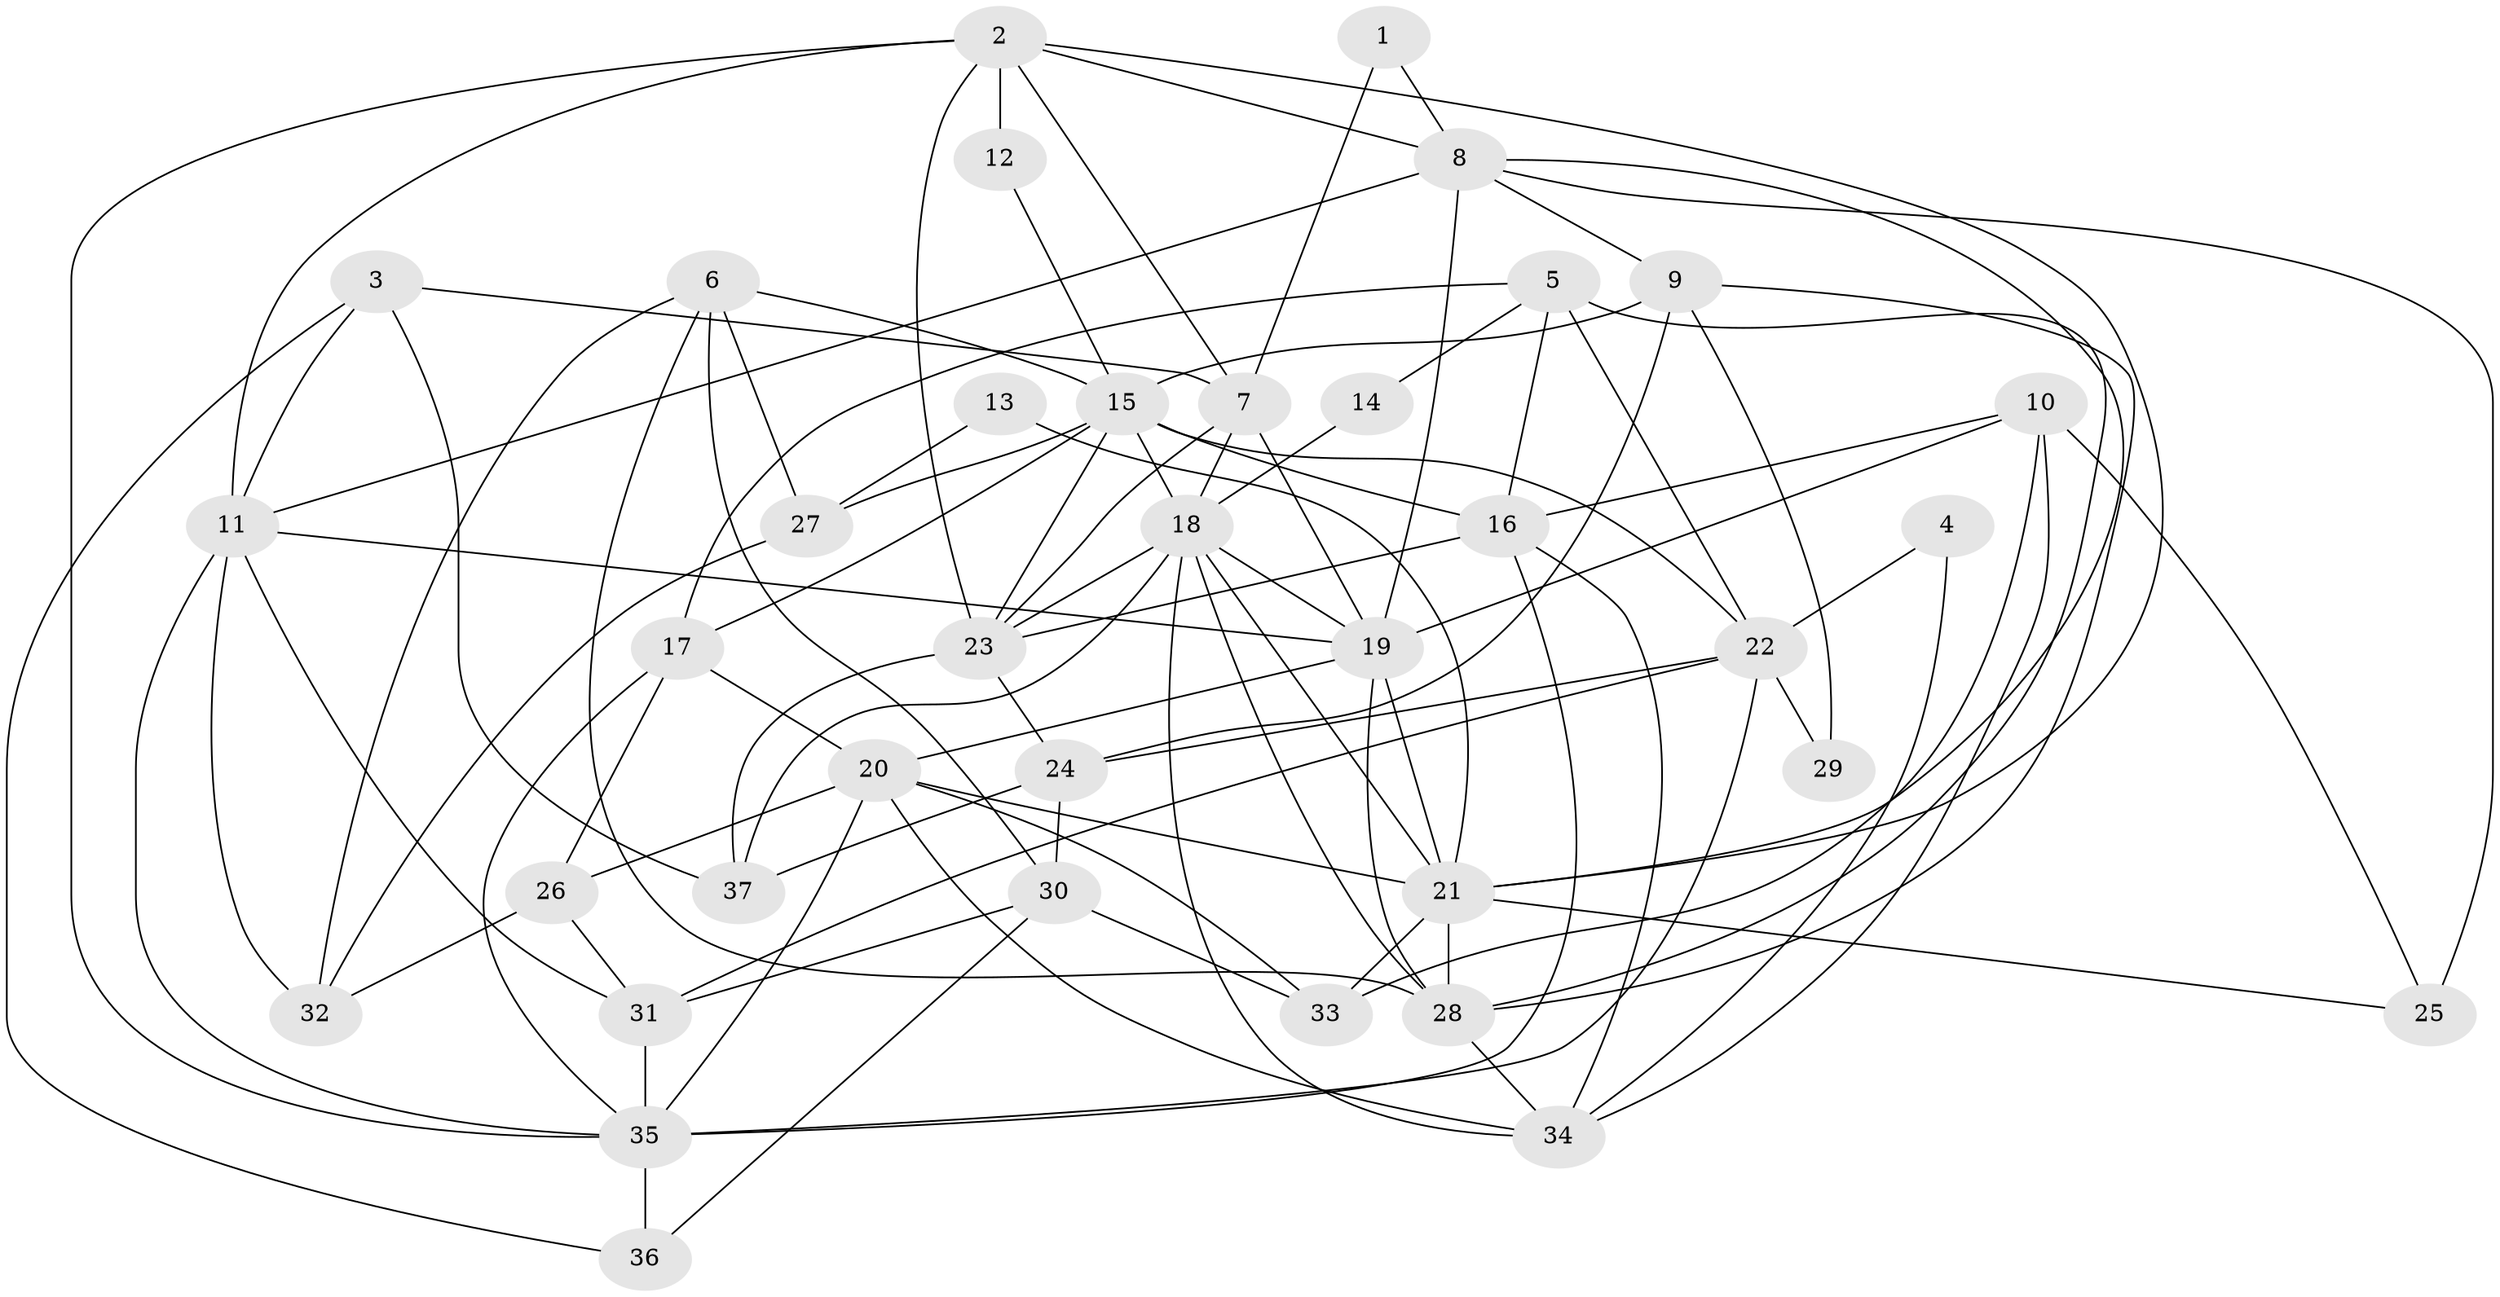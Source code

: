 // original degree distribution, {4: 0.3424657534246575, 5: 0.1643835616438356, 3: 0.1780821917808219, 2: 0.1643835616438356, 6: 0.1232876712328767, 7: 0.0136986301369863, 8: 0.0136986301369863}
// Generated by graph-tools (version 1.1) at 2025/02/03/09/25 03:02:13]
// undirected, 37 vertices, 96 edges
graph export_dot {
graph [start="1"]
  node [color=gray90,style=filled];
  1;
  2;
  3;
  4;
  5;
  6;
  7;
  8;
  9;
  10;
  11;
  12;
  13;
  14;
  15;
  16;
  17;
  18;
  19;
  20;
  21;
  22;
  23;
  24;
  25;
  26;
  27;
  28;
  29;
  30;
  31;
  32;
  33;
  34;
  35;
  36;
  37;
  1 -- 7 [weight=1.0];
  1 -- 8 [weight=1.0];
  2 -- 7 [weight=1.0];
  2 -- 8 [weight=1.0];
  2 -- 11 [weight=1.0];
  2 -- 12 [weight=1.0];
  2 -- 21 [weight=1.0];
  2 -- 23 [weight=1.0];
  2 -- 35 [weight=1.0];
  3 -- 7 [weight=1.0];
  3 -- 11 [weight=1.0];
  3 -- 36 [weight=1.0];
  3 -- 37 [weight=1.0];
  4 -- 22 [weight=1.0];
  4 -- 34 [weight=1.0];
  5 -- 14 [weight=1.0];
  5 -- 16 [weight=1.0];
  5 -- 17 [weight=1.0];
  5 -- 22 [weight=1.0];
  5 -- 28 [weight=1.0];
  6 -- 15 [weight=1.0];
  6 -- 27 [weight=1.0];
  6 -- 28 [weight=1.0];
  6 -- 30 [weight=2.0];
  6 -- 32 [weight=1.0];
  7 -- 18 [weight=1.0];
  7 -- 19 [weight=1.0];
  7 -- 23 [weight=1.0];
  8 -- 9 [weight=1.0];
  8 -- 11 [weight=1.0];
  8 -- 19 [weight=1.0];
  8 -- 21 [weight=1.0];
  8 -- 25 [weight=1.0];
  9 -- 15 [weight=2.0];
  9 -- 24 [weight=1.0];
  9 -- 28 [weight=2.0];
  9 -- 29 [weight=1.0];
  10 -- 16 [weight=1.0];
  10 -- 19 [weight=1.0];
  10 -- 25 [weight=1.0];
  10 -- 33 [weight=2.0];
  10 -- 34 [weight=1.0];
  11 -- 19 [weight=1.0];
  11 -- 31 [weight=1.0];
  11 -- 32 [weight=1.0];
  11 -- 35 [weight=2.0];
  12 -- 15 [weight=1.0];
  13 -- 21 [weight=1.0];
  13 -- 27 [weight=1.0];
  14 -- 18 [weight=2.0];
  15 -- 16 [weight=1.0];
  15 -- 17 [weight=1.0];
  15 -- 18 [weight=1.0];
  15 -- 22 [weight=1.0];
  15 -- 23 [weight=1.0];
  15 -- 27 [weight=1.0];
  16 -- 23 [weight=1.0];
  16 -- 34 [weight=1.0];
  16 -- 35 [weight=1.0];
  17 -- 20 [weight=1.0];
  17 -- 26 [weight=1.0];
  17 -- 35 [weight=1.0];
  18 -- 19 [weight=1.0];
  18 -- 21 [weight=1.0];
  18 -- 23 [weight=1.0];
  18 -- 28 [weight=1.0];
  18 -- 34 [weight=1.0];
  18 -- 37 [weight=1.0];
  19 -- 20 [weight=2.0];
  19 -- 21 [weight=1.0];
  19 -- 28 [weight=1.0];
  20 -- 21 [weight=1.0];
  20 -- 26 [weight=1.0];
  20 -- 33 [weight=1.0];
  20 -- 34 [weight=1.0];
  20 -- 35 [weight=1.0];
  21 -- 25 [weight=1.0];
  21 -- 28 [weight=1.0];
  21 -- 33 [weight=1.0];
  22 -- 24 [weight=1.0];
  22 -- 29 [weight=1.0];
  22 -- 31 [weight=1.0];
  22 -- 35 [weight=2.0];
  23 -- 24 [weight=1.0];
  23 -- 37 [weight=1.0];
  24 -- 30 [weight=1.0];
  24 -- 37 [weight=1.0];
  26 -- 31 [weight=1.0];
  26 -- 32 [weight=1.0];
  27 -- 32 [weight=1.0];
  28 -- 34 [weight=1.0];
  30 -- 31 [weight=1.0];
  30 -- 33 [weight=1.0];
  30 -- 36 [weight=1.0];
  31 -- 35 [weight=1.0];
  35 -- 36 [weight=1.0];
}
